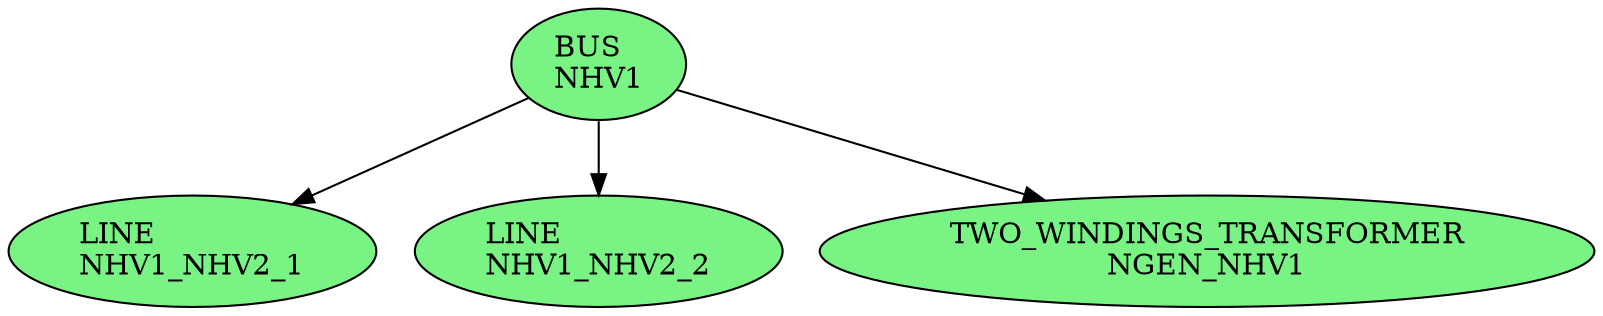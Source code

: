 strict digraph G {
  compound=true;
  0 [ label="BUS\lNHV1" shape="ellipse" style="filled" fillcolor="#7AF385" ];
  1 [ label="LINE\lNHV1_NHV2_1" shape="ellipse" style="filled" fillcolor="#7AF385" ];
  2 [ label="LINE\lNHV1_NHV2_2" shape="ellipse" style="filled" fillcolor="#7AF385" ];
  3 [ label="TWO_WINDINGS_TRANSFORMER\lNGEN_NHV1" shape="ellipse" style="filled" fillcolor="#7AF385" ];
  0 -> 1 [ style="solid" ];
  0 -> 2 [ style="solid" ];
  0 -> 3 [ style="solid" ];
}
